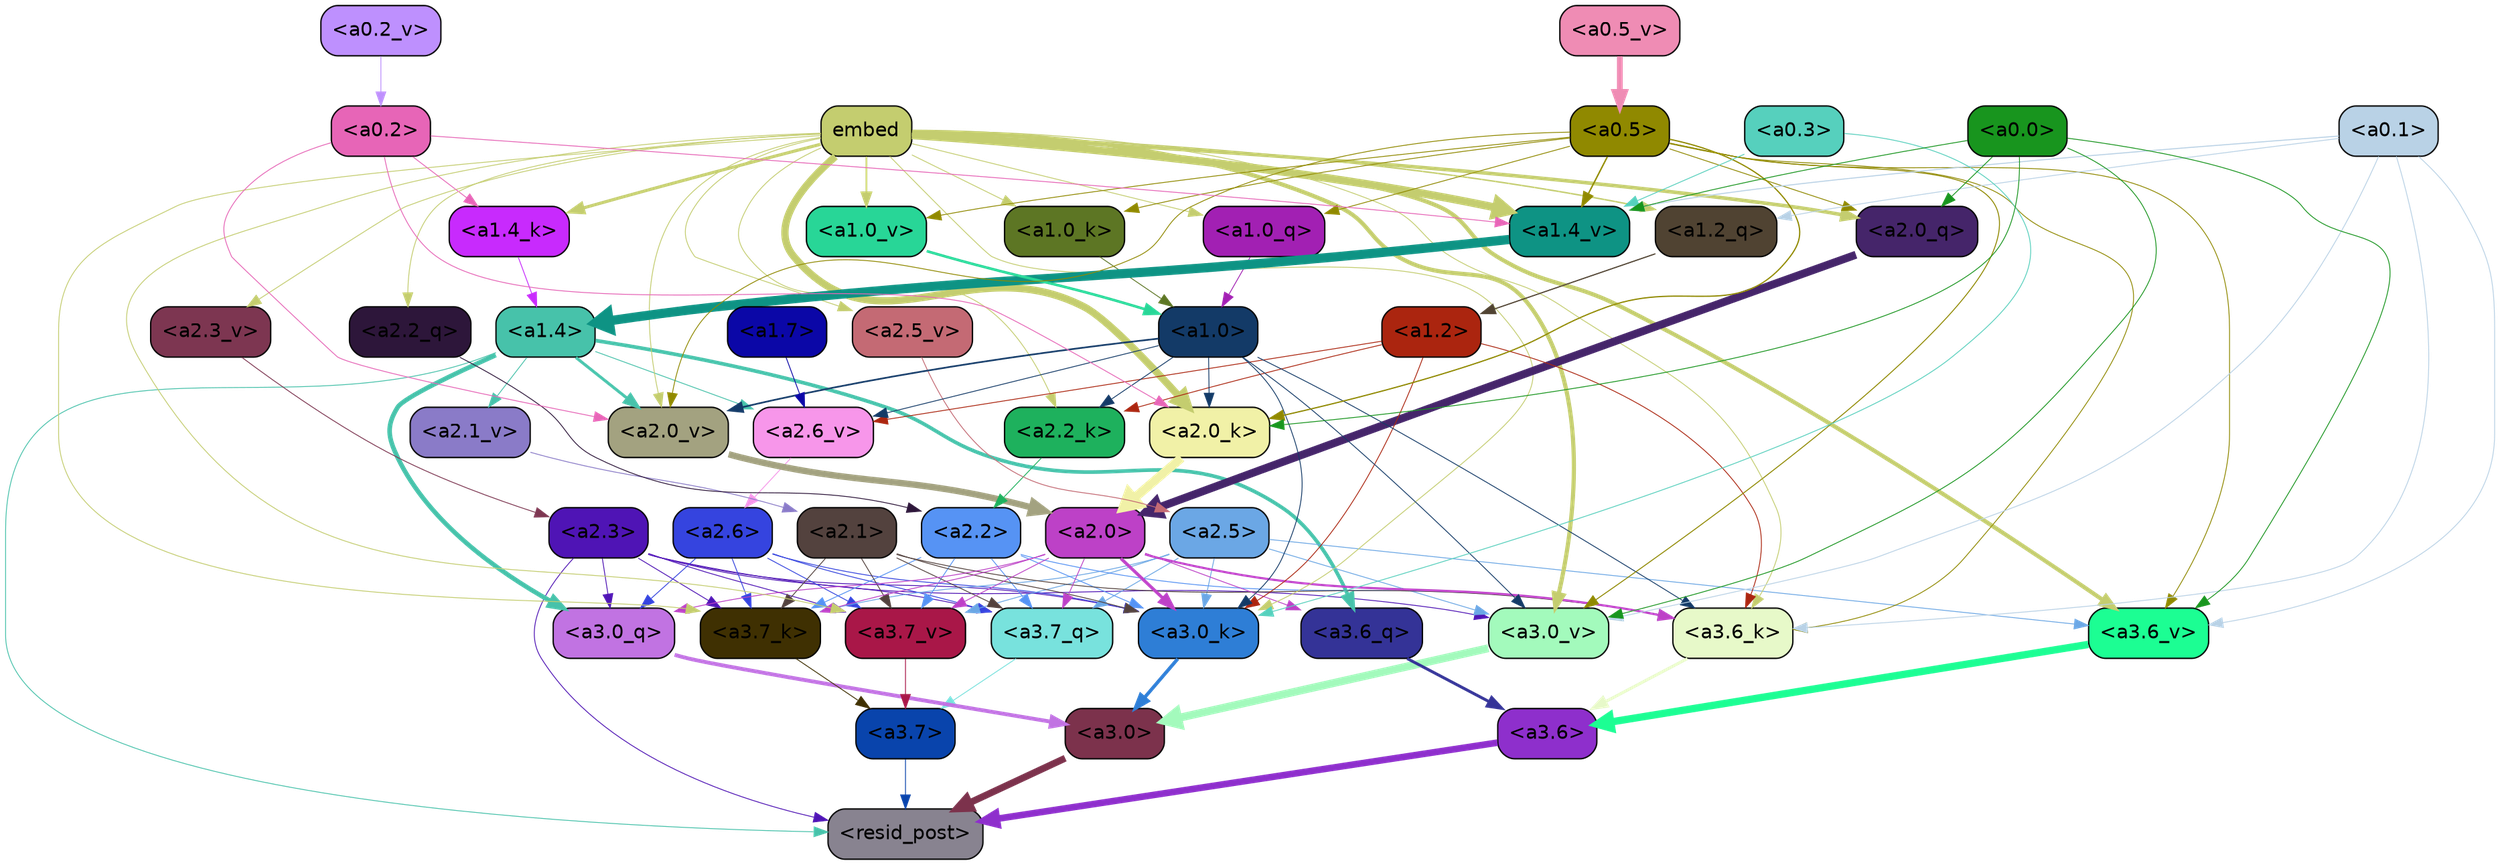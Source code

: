 strict digraph "" {
	graph [bgcolor=transparent,
		layout=dot,
		overlap=false,
		splines=true
	];
	"<a3.7>"	[color=black,
		fillcolor="#0944ac",
		fontname=Helvetica,
		shape=box,
		style="filled, rounded"];
	"<resid_post>"	[color=black,
		fillcolor="#888390",
		fontname=Helvetica,
		shape=box,
		style="filled, rounded"];
	"<a3.7>" -> "<resid_post>"	[color="#0944ac",
		penwidth=0.6];
	"<a3.6>"	[color=black,
		fillcolor="#8e2fcc",
		fontname=Helvetica,
		shape=box,
		style="filled, rounded"];
	"<a3.6>" -> "<resid_post>"	[color="#8e2fcc",
		penwidth=4.753257989883423];
	"<a3.0>"	[color=black,
		fillcolor="#7c324c",
		fontname=Helvetica,
		shape=box,
		style="filled, rounded"];
	"<a3.0>" -> "<resid_post>"	[color="#7c324c",
		penwidth=4.90053927898407];
	"<a2.3>"	[color=black,
		fillcolor="#4f14b5",
		fontname=Helvetica,
		shape=box,
		style="filled, rounded"];
	"<a2.3>" -> "<resid_post>"	[color="#4f14b5",
		penwidth=0.6];
	"<a3.7_q>"	[color=black,
		fillcolor="#78e2dd",
		fontname=Helvetica,
		shape=box,
		style="filled, rounded"];
	"<a2.3>" -> "<a3.7_q>"	[color="#4f14b5",
		penwidth=0.6];
	"<a3.0_q>"	[color=black,
		fillcolor="#c173e2",
		fontname=Helvetica,
		shape=box,
		style="filled, rounded"];
	"<a2.3>" -> "<a3.0_q>"	[color="#4f14b5",
		penwidth=0.6];
	"<a3.7_k>"	[color=black,
		fillcolor="#3f3002",
		fontname=Helvetica,
		shape=box,
		style="filled, rounded"];
	"<a2.3>" -> "<a3.7_k>"	[color="#4f14b5",
		penwidth=0.6];
	"<a3.0_k>"	[color=black,
		fillcolor="#2e7ed6",
		fontname=Helvetica,
		shape=box,
		style="filled, rounded"];
	"<a2.3>" -> "<a3.0_k>"	[color="#4f14b5",
		penwidth=0.6];
	"<a3.7_v>"	[color=black,
		fillcolor="#a91748",
		fontname=Helvetica,
		shape=box,
		style="filled, rounded"];
	"<a2.3>" -> "<a3.7_v>"	[color="#4f14b5",
		penwidth=0.6];
	"<a3.0_v>"	[color=black,
		fillcolor="#a3fabc",
		fontname=Helvetica,
		shape=box,
		style="filled, rounded"];
	"<a2.3>" -> "<a3.0_v>"	[color="#4f14b5",
		penwidth=0.6];
	"<a1.4>"	[color=black,
		fillcolor="#47c2aa",
		fontname=Helvetica,
		shape=box,
		style="filled, rounded"];
	"<a1.4>" -> "<resid_post>"	[color="#47c2aa",
		penwidth=0.6];
	"<a3.6_q>"	[color=black,
		fillcolor="#343397",
		fontname=Helvetica,
		shape=box,
		style="filled, rounded"];
	"<a1.4>" -> "<a3.6_q>"	[color="#47c2aa",
		penwidth=2.6043437719345093];
	"<a1.4>" -> "<a3.0_q>"	[color="#47c2aa",
		penwidth=3.2779015004634857];
	"<a2.6_v>"	[color=black,
		fillcolor="#f796ea",
		fontname=Helvetica,
		shape=box,
		style="filled, rounded"];
	"<a1.4>" -> "<a2.6_v>"	[color="#47c2aa",
		penwidth=0.6];
	"<a2.1_v>"	[color=black,
		fillcolor="#8a7bc8",
		fontname=Helvetica,
		shape=box,
		style="filled, rounded"];
	"<a1.4>" -> "<a2.1_v>"	[color="#47c2aa",
		penwidth=0.6];
	"<a2.0_v>"	[color=black,
		fillcolor="#a3a280",
		fontname=Helvetica,
		shape=box,
		style="filled, rounded"];
	"<a1.4>" -> "<a2.0_v>"	[color="#47c2aa",
		penwidth=2.089712530374527];
	"<a3.7_q>" -> "<a3.7>"	[color="#78e2dd",
		penwidth=0.6];
	"<a3.6_q>" -> "<a3.6>"	[color="#343397",
		penwidth=2.091020345687866];
	"<a3.0_q>" -> "<a3.0>"	[color="#c173e2",
		penwidth=2.7421876192092896];
	"<a3.7_k>" -> "<a3.7>"	[color="#3f3002",
		penwidth=0.6];
	"<a3.6_k>"	[color=black,
		fillcolor="#e7f9c9",
		fontname=Helvetica,
		shape=box,
		style="filled, rounded"];
	"<a3.6_k>" -> "<a3.6>"	[color="#e7f9c9",
		penwidth=2.048597991466522];
	"<a3.0_k>" -> "<a3.0>"	[color="#2e7ed6",
		penwidth=2.476402521133423];
	"<a3.7_v>" -> "<a3.7>"	[color="#a91748",
		penwidth=0.6];
	"<a3.6_v>"	[color=black,
		fillcolor="#1cfe93",
		fontname=Helvetica,
		shape=box,
		style="filled, rounded"];
	"<a3.6_v>" -> "<a3.6>"	[color="#1cfe93",
		penwidth=5.2550448179244995];
	"<a3.0_v>" -> "<a3.0>"	[color="#a3fabc",
		penwidth=5.652270674705505];
	"<a2.6>"	[color=black,
		fillcolor="#3544df",
		fontname=Helvetica,
		shape=box,
		style="filled, rounded"];
	"<a2.6>" -> "<a3.7_q>"	[color="#3544df",
		penwidth=0.6];
	"<a2.6>" -> "<a3.0_q>"	[color="#3544df",
		penwidth=0.6];
	"<a2.6>" -> "<a3.7_k>"	[color="#3544df",
		penwidth=0.6];
	"<a2.6>" -> "<a3.0_k>"	[color="#3544df",
		penwidth=0.6];
	"<a2.6>" -> "<a3.7_v>"	[color="#3544df",
		penwidth=0.6];
	"<a2.5>"	[color=black,
		fillcolor="#6ba7e5",
		fontname=Helvetica,
		shape=box,
		style="filled, rounded"];
	"<a2.5>" -> "<a3.7_q>"	[color="#6ba7e5",
		penwidth=0.6];
	"<a2.5>" -> "<a3.7_k>"	[color="#6ba7e5",
		penwidth=0.6];
	"<a2.5>" -> "<a3.0_k>"	[color="#6ba7e5",
		penwidth=0.6];
	"<a2.5>" -> "<a3.7_v>"	[color="#6ba7e5",
		penwidth=0.6];
	"<a2.5>" -> "<a3.6_v>"	[color="#6ba7e5",
		penwidth=0.6];
	"<a2.5>" -> "<a3.0_v>"	[color="#6ba7e5",
		penwidth=0.6];
	"<a2.2>"	[color=black,
		fillcolor="#5693f4",
		fontname=Helvetica,
		shape=box,
		style="filled, rounded"];
	"<a2.2>" -> "<a3.7_q>"	[color="#5693f4",
		penwidth=0.6];
	"<a2.2>" -> "<a3.7_k>"	[color="#5693f4",
		penwidth=0.6];
	"<a2.2>" -> "<a3.6_k>"	[color="#5693f4",
		penwidth=0.6];
	"<a2.2>" -> "<a3.0_k>"	[color="#5693f4",
		penwidth=0.6];
	"<a2.2>" -> "<a3.7_v>"	[color="#5693f4",
		penwidth=0.6];
	"<a2.1>"	[color=black,
		fillcolor="#53423e",
		fontname=Helvetica,
		shape=box,
		style="filled, rounded"];
	"<a2.1>" -> "<a3.7_q>"	[color="#53423e",
		penwidth=0.6];
	"<a2.1>" -> "<a3.7_k>"	[color="#53423e",
		penwidth=0.6];
	"<a2.1>" -> "<a3.6_k>"	[color="#53423e",
		penwidth=0.6];
	"<a2.1>" -> "<a3.0_k>"	[color="#53423e",
		penwidth=0.6];
	"<a2.1>" -> "<a3.7_v>"	[color="#53423e",
		penwidth=0.6];
	"<a2.0>"	[color=black,
		fillcolor="#bd41c7",
		fontname=Helvetica,
		shape=box,
		style="filled, rounded"];
	"<a2.0>" -> "<a3.7_q>"	[color="#bd41c7",
		penwidth=0.6];
	"<a2.0>" -> "<a3.6_q>"	[color="#bd41c7",
		penwidth=0.6];
	"<a2.0>" -> "<a3.0_q>"	[color="#bd41c7",
		penwidth=0.6];
	"<a2.0>" -> "<a3.7_k>"	[color="#bd41c7",
		penwidth=0.6];
	"<a2.0>" -> "<a3.6_k>"	[color="#bd41c7",
		penwidth=1.5290023684501648];
	"<a2.0>" -> "<a3.0_k>"	[color="#bd41c7",
		penwidth=2.2551413774490356];
	"<a2.0>" -> "<a3.7_v>"	[color="#bd41c7",
		penwidth=0.6];
	embed	[color=black,
		fillcolor="#c4cd6f",
		fontname=Helvetica,
		shape=box,
		style="filled, rounded"];
	embed -> "<a3.7_k>"	[color="#c4cd6f",
		penwidth=0.6];
	embed -> "<a3.6_k>"	[color="#c4cd6f",
		penwidth=0.6];
	embed -> "<a3.0_k>"	[color="#c4cd6f",
		penwidth=0.6];
	embed -> "<a3.7_v>"	[color="#c4cd6f",
		penwidth=0.6];
	embed -> "<a3.6_v>"	[color="#c4cd6f",
		penwidth=2.9556376338005066];
	embed -> "<a3.0_v>"	[color="#c4cd6f",
		penwidth=2.972973108291626];
	"<a2.2_q>"	[color=black,
		fillcolor="#2d163a",
		fontname=Helvetica,
		shape=box,
		style="filled, rounded"];
	embed -> "<a2.2_q>"	[color="#c4cd6f",
		penwidth=0.6];
	"<a2.0_q>"	[color=black,
		fillcolor="#45256a",
		fontname=Helvetica,
		shape=box,
		style="filled, rounded"];
	embed -> "<a2.0_q>"	[color="#c4cd6f",
		penwidth=2.540744114667177];
	"<a2.2_k>"	[color=black,
		fillcolor="#1eb15d",
		fontname=Helvetica,
		shape=box,
		style="filled, rounded"];
	embed -> "<a2.2_k>"	[color="#c4cd6f",
		penwidth=0.6];
	"<a2.0_k>"	[color=black,
		fillcolor="#f1f1a7",
		fontname=Helvetica,
		shape=box,
		style="filled, rounded"];
	embed -> "<a2.0_k>"	[color="#c4cd6f",
		penwidth=5.233989953994751];
	"<a2.5_v>"	[color=black,
		fillcolor="#c46a74",
		fontname=Helvetica,
		shape=box,
		style="filled, rounded"];
	embed -> "<a2.5_v>"	[color="#c4cd6f",
		penwidth=0.6];
	"<a2.3_v>"	[color=black,
		fillcolor="#7d3651",
		fontname=Helvetica,
		shape=box,
		style="filled, rounded"];
	embed -> "<a2.3_v>"	[color="#c4cd6f",
		penwidth=0.6];
	embed -> "<a2.0_v>"	[color="#c4cd6f",
		penwidth=0.6];
	"<a1.2_q>"	[color=black,
		fillcolor="#504332",
		fontname=Helvetica,
		shape=box,
		style="filled, rounded"];
	embed -> "<a1.2_q>"	[color="#c4cd6f",
		penwidth=1.0232882499694824];
	"<a1.0_q>"	[color=black,
		fillcolor="#a220b3",
		fontname=Helvetica,
		shape=box,
		style="filled, rounded"];
	embed -> "<a1.0_q>"	[color="#c4cd6f",
		penwidth=0.6];
	"<a1.4_k>"	[color=black,
		fillcolor="#c82afd",
		fontname=Helvetica,
		shape=box,
		style="filled, rounded"];
	embed -> "<a1.4_k>"	[color="#c4cd6f",
		penwidth=2.181154489517212];
	"<a1.0_k>"	[color=black,
		fillcolor="#5d7624",
		fontname=Helvetica,
		shape=box,
		style="filled, rounded"];
	embed -> "<a1.0_k>"	[color="#c4cd6f",
		penwidth=0.6];
	"<a1.4_v>"	[color=black,
		fillcolor="#0e9384",
		fontname=Helvetica,
		shape=box,
		style="filled, rounded"];
	embed -> "<a1.4_v>"	[color="#c4cd6f",
		penwidth=5.707561254501343];
	"<a1.0_v>"	[color=black,
		fillcolor="#28d697",
		fontname=Helvetica,
		shape=box,
		style="filled, rounded"];
	embed -> "<a1.0_v>"	[color="#c4cd6f",
		penwidth=1.26310396194458];
	"<a1.2>"	[color=black,
		fillcolor="#ab250f",
		fontname=Helvetica,
		shape=box,
		style="filled, rounded"];
	"<a1.2>" -> "<a3.6_k>"	[color="#ab250f",
		penwidth=0.6];
	"<a1.2>" -> "<a3.0_k>"	[color="#ab250f",
		penwidth=0.6];
	"<a1.2>" -> "<a2.2_k>"	[color="#ab250f",
		penwidth=0.6];
	"<a1.2>" -> "<a2.6_v>"	[color="#ab250f",
		penwidth=0.6];
	"<a1.0>"	[color=black,
		fillcolor="#133a67",
		fontname=Helvetica,
		shape=box,
		style="filled, rounded"];
	"<a1.0>" -> "<a3.6_k>"	[color="#133a67",
		penwidth=0.6];
	"<a1.0>" -> "<a3.0_k>"	[color="#133a67",
		penwidth=0.6];
	"<a1.0>" -> "<a3.0_v>"	[color="#133a67",
		penwidth=0.6];
	"<a1.0>" -> "<a2.2_k>"	[color="#133a67",
		penwidth=0.6];
	"<a1.0>" -> "<a2.0_k>"	[color="#133a67",
		penwidth=0.6];
	"<a1.0>" -> "<a2.6_v>"	[color="#133a67",
		penwidth=0.6];
	"<a1.0>" -> "<a2.0_v>"	[color="#133a67",
		penwidth=1.1915444135665894];
	"<a0.5>"	[color=black,
		fillcolor="#908900",
		fontname=Helvetica,
		shape=box,
		style="filled, rounded"];
	"<a0.5>" -> "<a3.6_k>"	[color="#908900",
		penwidth=0.6];
	"<a0.5>" -> "<a3.6_v>"	[color="#908900",
		penwidth=0.6];
	"<a0.5>" -> "<a3.0_v>"	[color="#908900",
		penwidth=0.6790935099124908];
	"<a0.5>" -> "<a2.0_q>"	[color="#908900",
		penwidth=0.6];
	"<a0.5>" -> "<a2.0_k>"	[color="#908900",
		penwidth=0.8868831396102905];
	"<a0.5>" -> "<a2.0_v>"	[color="#908900",
		penwidth=0.6];
	"<a0.5>" -> "<a1.0_q>"	[color="#908900",
		penwidth=0.6];
	"<a0.5>" -> "<a1.0_k>"	[color="#908900",
		penwidth=0.6];
	"<a0.5>" -> "<a1.4_v>"	[color="#908900",
		penwidth=1.0242966413497925];
	"<a0.5>" -> "<a1.0_v>"	[color="#908900",
		penwidth=0.6];
	"<a0.1>"	[color=black,
		fillcolor="#b9d2e6",
		fontname=Helvetica,
		shape=box,
		style="filled, rounded"];
	"<a0.1>" -> "<a3.6_k>"	[color="#b9d2e6",
		penwidth=0.6];
	"<a0.1>" -> "<a3.6_v>"	[color="#b9d2e6",
		penwidth=0.6];
	"<a0.1>" -> "<a3.0_v>"	[color="#b9d2e6",
		penwidth=0.6];
	"<a0.1>" -> "<a1.2_q>"	[color="#b9d2e6",
		penwidth=0.6];
	"<a0.1>" -> "<a1.4_v>"	[color="#b9d2e6",
		penwidth=0.7291159629821777];
	"<a0.3>"	[color=black,
		fillcolor="#56d0bd",
		fontname=Helvetica,
		shape=box,
		style="filled, rounded"];
	"<a0.3>" -> "<a3.0_k>"	[color="#56d0bd",
		penwidth=0.6];
	"<a0.3>" -> "<a1.4_v>"	[color="#56d0bd",
		penwidth=0.6];
	"<a0.0>"	[color=black,
		fillcolor="#18951e",
		fontname=Helvetica,
		shape=box,
		style="filled, rounded"];
	"<a0.0>" -> "<a3.6_v>"	[color="#18951e",
		penwidth=0.6];
	"<a0.0>" -> "<a3.0_v>"	[color="#18951e",
		penwidth=0.6];
	"<a0.0>" -> "<a2.0_q>"	[color="#18951e",
		penwidth=0.6];
	"<a0.0>" -> "<a2.0_k>"	[color="#18951e",
		penwidth=0.6];
	"<a0.0>" -> "<a1.4_v>"	[color="#18951e",
		penwidth=0.6];
	"<a2.2_q>" -> "<a2.2>"	[color="#2d163a",
		penwidth=0.6];
	"<a2.0_q>" -> "<a2.0>"	[color="#45256a",
		penwidth=5.6763341426849365];
	"<a2.2_k>" -> "<a2.2>"	[color="#1eb15d",
		penwidth=0.6];
	"<a2.0_k>" -> "<a2.0>"	[color="#f1f1a7",
		penwidth=6.450865745544434];
	"<a2.6_v>" -> "<a2.6>"	[color="#f796ea",
		penwidth=0.6];
	"<a2.5_v>" -> "<a2.5>"	[color="#c46a74",
		penwidth=0.6];
	"<a2.3_v>" -> "<a2.3>"	[color="#7d3651",
		penwidth=0.6];
	"<a2.1_v>" -> "<a2.1>"	[color="#8a7bc8",
		penwidth=0.6];
	"<a2.0_v>" -> "<a2.0>"	[color="#a3a280",
		penwidth=4.569358706474304];
	"<a0.2>"	[color=black,
		fillcolor="#e765b7",
		fontname=Helvetica,
		shape=box,
		style="filled, rounded"];
	"<a0.2>" -> "<a2.0_k>"	[color="#e765b7",
		penwidth=0.6];
	"<a0.2>" -> "<a2.0_v>"	[color="#e765b7",
		penwidth=0.6];
	"<a0.2>" -> "<a1.4_k>"	[color="#e765b7",
		penwidth=0.6];
	"<a0.2>" -> "<a1.4_v>"	[color="#e765b7",
		penwidth=0.6];
	"<a1.7>"	[color=black,
		fillcolor="#0b07a7",
		fontname=Helvetica,
		shape=box,
		style="filled, rounded"];
	"<a1.7>" -> "<a2.6_v>"	[color="#0b07a7",
		penwidth=0.6];
	"<a1.2_q>" -> "<a1.2>"	[color="#504332",
		penwidth=0.8473789691925049];
	"<a1.0_q>" -> "<a1.0>"	[color="#a220b3",
		penwidth=0.6];
	"<a1.4_k>" -> "<a1.4>"	[color="#c82afd",
		penwidth=0.6];
	"<a1.0_k>" -> "<a1.0>"	[color="#5d7624",
		penwidth=0.6];
	"<a1.4_v>" -> "<a1.4>"	[color="#0e9384",
		penwidth=6.609479665756226];
	"<a1.0_v>" -> "<a1.0>"	[color="#28d697",
		penwidth=1.862385869026184];
	"<a0.5_v>"	[color=black,
		fillcolor="#ef8cb4",
		fontname=Helvetica,
		shape=box,
		style="filled, rounded"];
	"<a0.5_v>" -> "<a0.5>"	[color="#ef8cb4",
		penwidth=4.101986527442932];
	"<a0.2_v>"	[color=black,
		fillcolor="#be90fe",
		fontname=Helvetica,
		shape=box,
		style="filled, rounded"];
	"<a0.2_v>" -> "<a0.2>"	[color="#be90fe",
		penwidth=0.6];
}
